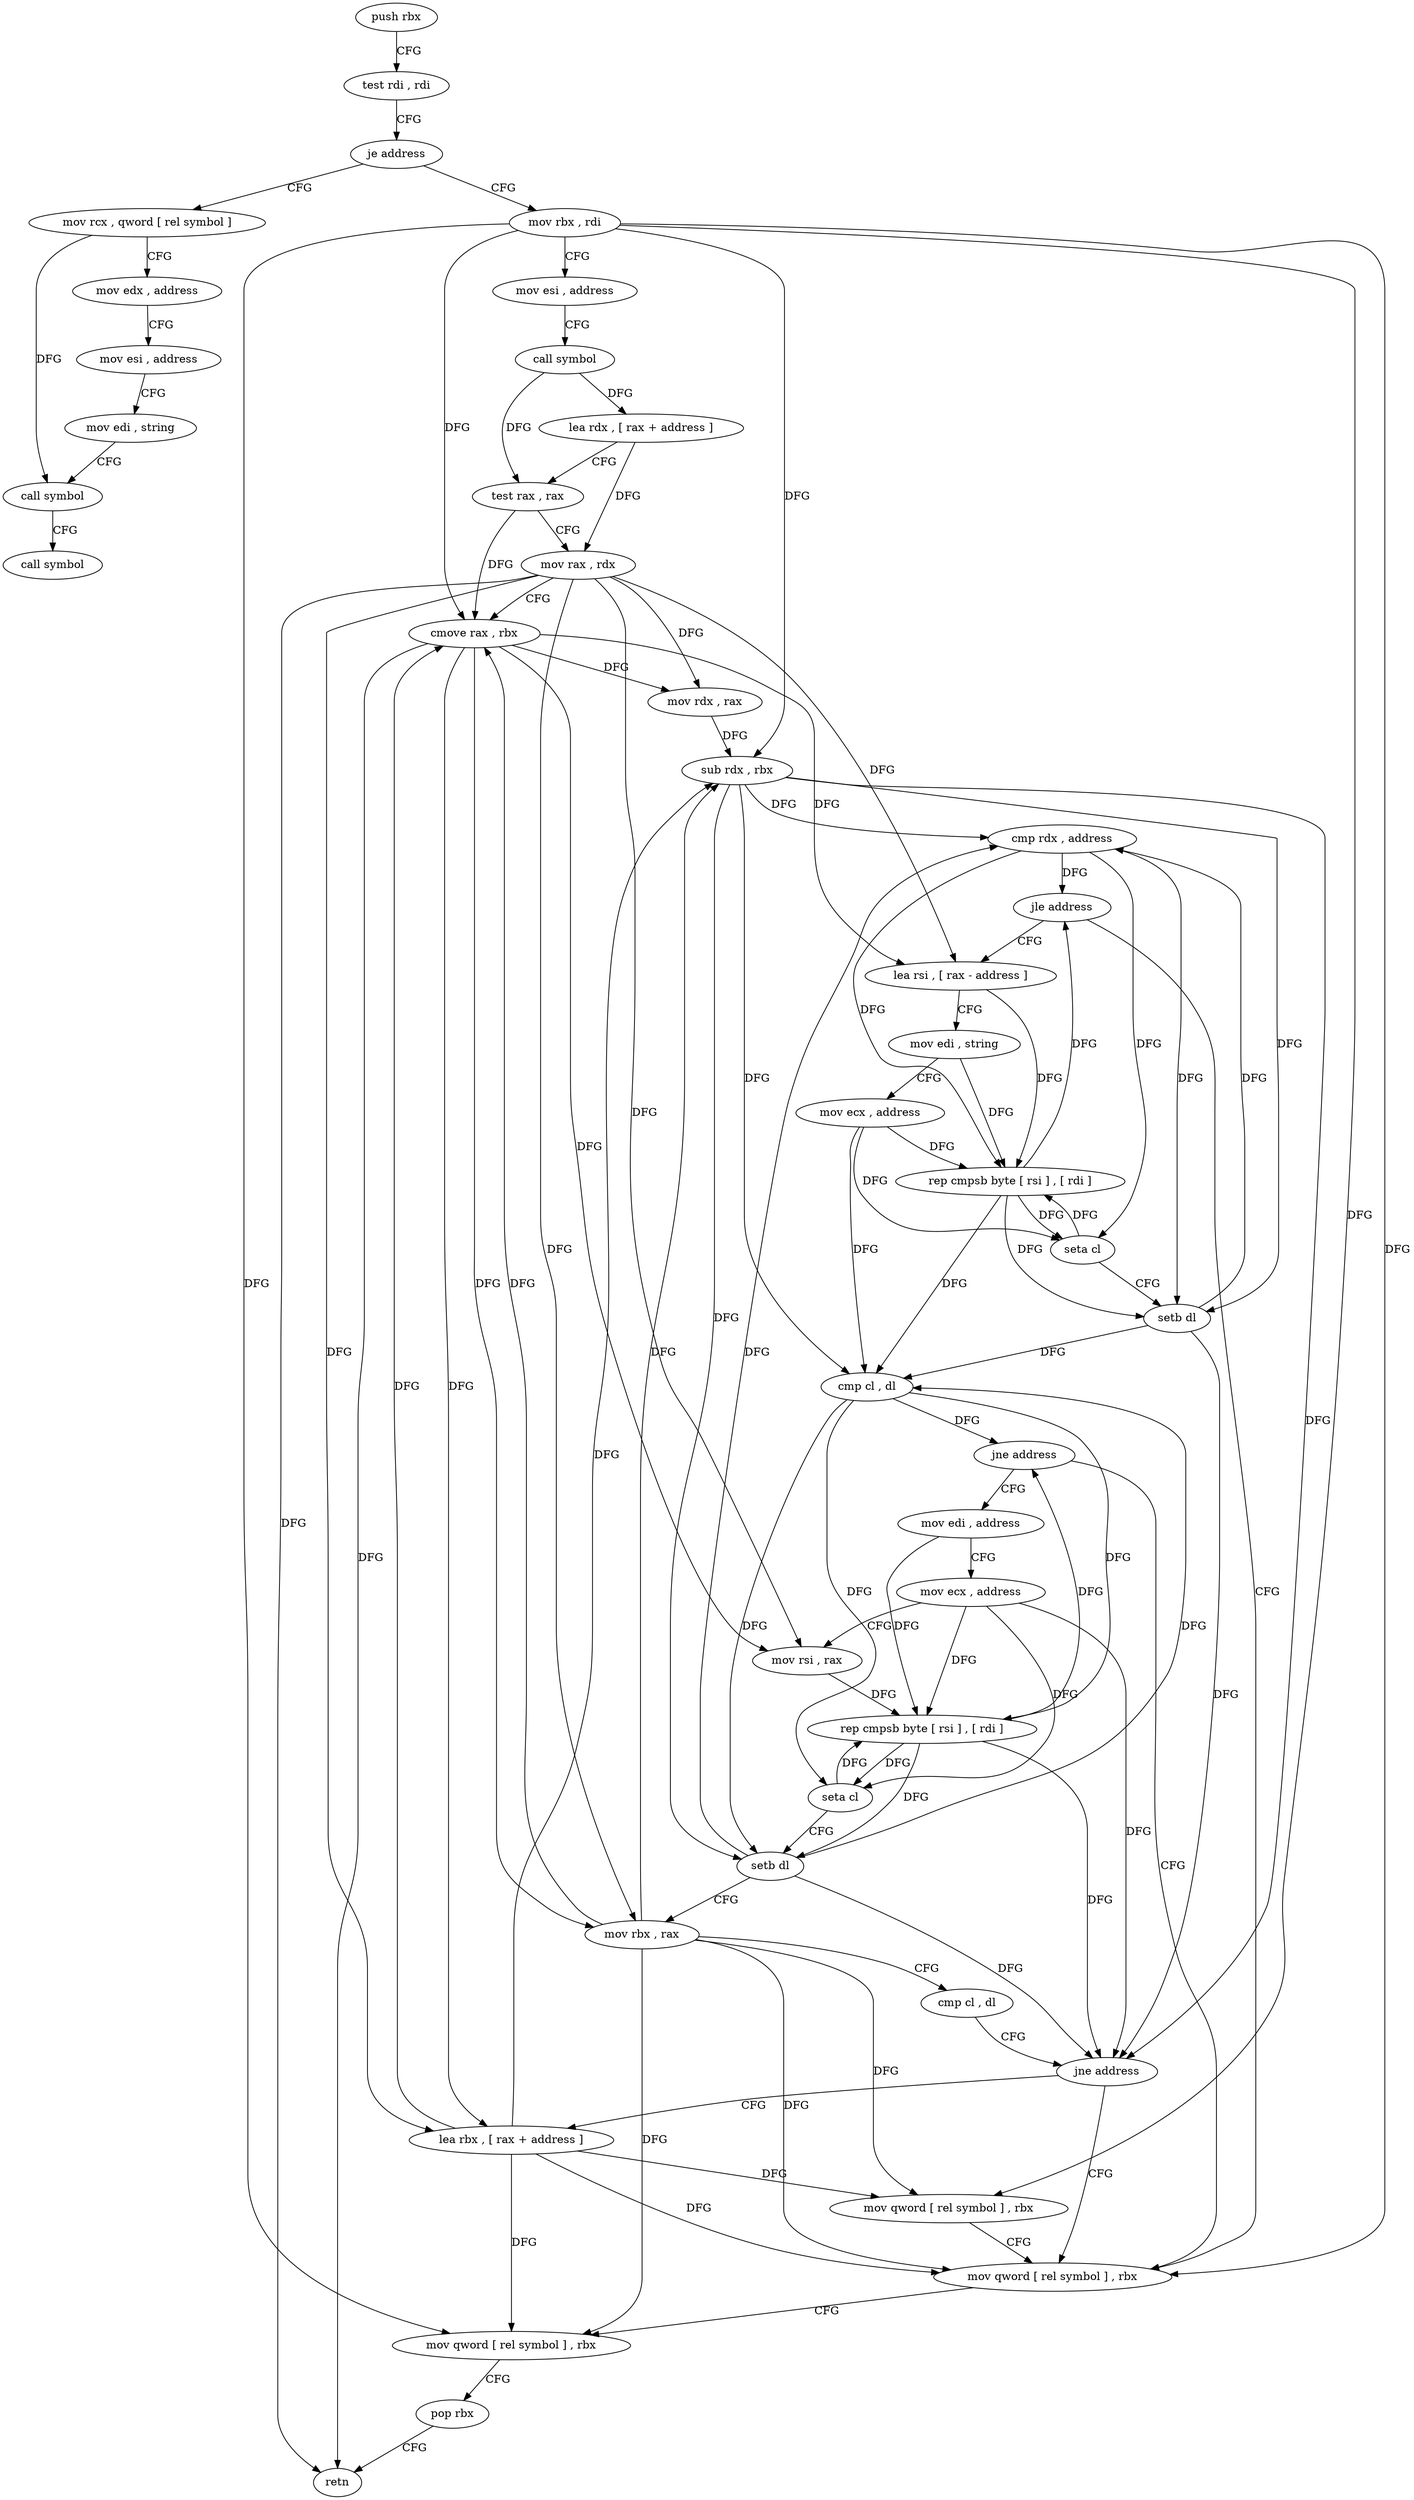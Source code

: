 digraph "func" {
"4311879" [label = "push rbx" ]
"4311880" [label = "test rdi , rdi" ]
"4311883" [label = "je address" ]
"4312005" [label = "mov rcx , qword [ rel symbol ]" ]
"4311885" [label = "mov rbx , rdi" ]
"4312012" [label = "mov edx , address" ]
"4312017" [label = "mov esi , address" ]
"4312022" [label = "mov edi , string" ]
"4312027" [label = "call symbol" ]
"4312032" [label = "call symbol" ]
"4311888" [label = "mov esi , address" ]
"4311893" [label = "call symbol" ]
"4311898" [label = "lea rdx , [ rax + address ]" ]
"4311902" [label = "test rax , rax" ]
"4311905" [label = "mov rax , rdx" ]
"4311908" [label = "cmove rax , rbx" ]
"4311912" [label = "mov rdx , rax" ]
"4311915" [label = "sub rdx , rbx" ]
"4311918" [label = "cmp rdx , address" ]
"4311922" [label = "jle address" ]
"4311989" [label = "mov qword [ rel symbol ] , rbx" ]
"4311924" [label = "lea rsi , [ rax - address ]" ]
"4311996" [label = "mov qword [ rel symbol ] , rbx" ]
"4312003" [label = "pop rbx" ]
"4312004" [label = "retn" ]
"4311928" [label = "mov edi , string" ]
"4311933" [label = "mov ecx , address" ]
"4311938" [label = "rep cmpsb byte [ rsi ] , [ rdi ]" ]
"4311940" [label = "seta cl" ]
"4311943" [label = "setb dl" ]
"4311946" [label = "cmp cl , dl" ]
"4311948" [label = "jne address" ]
"4311950" [label = "mov edi , address" ]
"4311955" [label = "mov ecx , address" ]
"4311960" [label = "mov rsi , rax" ]
"4311963" [label = "rep cmpsb byte [ rsi ] , [ rdi ]" ]
"4311965" [label = "seta cl" ]
"4311968" [label = "setb dl" ]
"4311971" [label = "mov rbx , rax" ]
"4311974" [label = "cmp cl , dl" ]
"4311976" [label = "jne address" ]
"4311978" [label = "lea rbx , [ rax + address ]" ]
"4311982" [label = "mov qword [ rel symbol ] , rbx" ]
"4311879" -> "4311880" [ label = "CFG" ]
"4311880" -> "4311883" [ label = "CFG" ]
"4311883" -> "4312005" [ label = "CFG" ]
"4311883" -> "4311885" [ label = "CFG" ]
"4312005" -> "4312012" [ label = "CFG" ]
"4312005" -> "4312027" [ label = "DFG" ]
"4311885" -> "4311888" [ label = "CFG" ]
"4311885" -> "4311908" [ label = "DFG" ]
"4311885" -> "4311915" [ label = "DFG" ]
"4311885" -> "4311989" [ label = "DFG" ]
"4311885" -> "4311996" [ label = "DFG" ]
"4311885" -> "4311982" [ label = "DFG" ]
"4312012" -> "4312017" [ label = "CFG" ]
"4312017" -> "4312022" [ label = "CFG" ]
"4312022" -> "4312027" [ label = "CFG" ]
"4312027" -> "4312032" [ label = "CFG" ]
"4311888" -> "4311893" [ label = "CFG" ]
"4311893" -> "4311898" [ label = "DFG" ]
"4311893" -> "4311902" [ label = "DFG" ]
"4311898" -> "4311902" [ label = "CFG" ]
"4311898" -> "4311905" [ label = "DFG" ]
"4311902" -> "4311905" [ label = "CFG" ]
"4311902" -> "4311908" [ label = "DFG" ]
"4311905" -> "4311908" [ label = "CFG" ]
"4311905" -> "4311912" [ label = "DFG" ]
"4311905" -> "4312004" [ label = "DFG" ]
"4311905" -> "4311924" [ label = "DFG" ]
"4311905" -> "4311960" [ label = "DFG" ]
"4311905" -> "4311971" [ label = "DFG" ]
"4311905" -> "4311978" [ label = "DFG" ]
"4311908" -> "4311912" [ label = "DFG" ]
"4311908" -> "4312004" [ label = "DFG" ]
"4311908" -> "4311924" [ label = "DFG" ]
"4311908" -> "4311960" [ label = "DFG" ]
"4311908" -> "4311971" [ label = "DFG" ]
"4311908" -> "4311978" [ label = "DFG" ]
"4311912" -> "4311915" [ label = "DFG" ]
"4311915" -> "4311918" [ label = "DFG" ]
"4311915" -> "4311943" [ label = "DFG" ]
"4311915" -> "4311946" [ label = "DFG" ]
"4311915" -> "4311968" [ label = "DFG" ]
"4311915" -> "4311976" [ label = "DFG" ]
"4311918" -> "4311922" [ label = "DFG" ]
"4311918" -> "4311940" [ label = "DFG" ]
"4311918" -> "4311943" [ label = "DFG" ]
"4311918" -> "4311938" [ label = "DFG" ]
"4311922" -> "4311989" [ label = "CFG" ]
"4311922" -> "4311924" [ label = "CFG" ]
"4311989" -> "4311996" [ label = "CFG" ]
"4311924" -> "4311928" [ label = "CFG" ]
"4311924" -> "4311938" [ label = "DFG" ]
"4311996" -> "4312003" [ label = "CFG" ]
"4312003" -> "4312004" [ label = "CFG" ]
"4311928" -> "4311933" [ label = "CFG" ]
"4311928" -> "4311938" [ label = "DFG" ]
"4311933" -> "4311938" [ label = "DFG" ]
"4311933" -> "4311940" [ label = "DFG" ]
"4311933" -> "4311946" [ label = "DFG" ]
"4311938" -> "4311940" [ label = "DFG" ]
"4311938" -> "4311943" [ label = "DFG" ]
"4311938" -> "4311922" [ label = "DFG" ]
"4311938" -> "4311946" [ label = "DFG" ]
"4311940" -> "4311943" [ label = "CFG" ]
"4311940" -> "4311938" [ label = "DFG" ]
"4311943" -> "4311946" [ label = "DFG" ]
"4311943" -> "4311918" [ label = "DFG" ]
"4311943" -> "4311976" [ label = "DFG" ]
"4311946" -> "4311948" [ label = "DFG" ]
"4311946" -> "4311965" [ label = "DFG" ]
"4311946" -> "4311968" [ label = "DFG" ]
"4311946" -> "4311963" [ label = "DFG" ]
"4311948" -> "4311989" [ label = "CFG" ]
"4311948" -> "4311950" [ label = "CFG" ]
"4311950" -> "4311955" [ label = "CFG" ]
"4311950" -> "4311963" [ label = "DFG" ]
"4311955" -> "4311960" [ label = "CFG" ]
"4311955" -> "4311963" [ label = "DFG" ]
"4311955" -> "4311965" [ label = "DFG" ]
"4311955" -> "4311976" [ label = "DFG" ]
"4311960" -> "4311963" [ label = "DFG" ]
"4311963" -> "4311965" [ label = "DFG" ]
"4311963" -> "4311948" [ label = "DFG" ]
"4311963" -> "4311968" [ label = "DFG" ]
"4311963" -> "4311976" [ label = "DFG" ]
"4311965" -> "4311968" [ label = "CFG" ]
"4311965" -> "4311963" [ label = "DFG" ]
"4311968" -> "4311971" [ label = "CFG" ]
"4311968" -> "4311918" [ label = "DFG" ]
"4311968" -> "4311946" [ label = "DFG" ]
"4311968" -> "4311976" [ label = "DFG" ]
"4311971" -> "4311974" [ label = "CFG" ]
"4311971" -> "4311908" [ label = "DFG" ]
"4311971" -> "4311915" [ label = "DFG" ]
"4311971" -> "4311989" [ label = "DFG" ]
"4311971" -> "4311996" [ label = "DFG" ]
"4311971" -> "4311982" [ label = "DFG" ]
"4311974" -> "4311976" [ label = "CFG" ]
"4311976" -> "4311989" [ label = "CFG" ]
"4311976" -> "4311978" [ label = "CFG" ]
"4311978" -> "4311982" [ label = "DFG" ]
"4311978" -> "4311908" [ label = "DFG" ]
"4311978" -> "4311915" [ label = "DFG" ]
"4311978" -> "4311989" [ label = "DFG" ]
"4311978" -> "4311996" [ label = "DFG" ]
"4311982" -> "4311989" [ label = "CFG" ]
}
